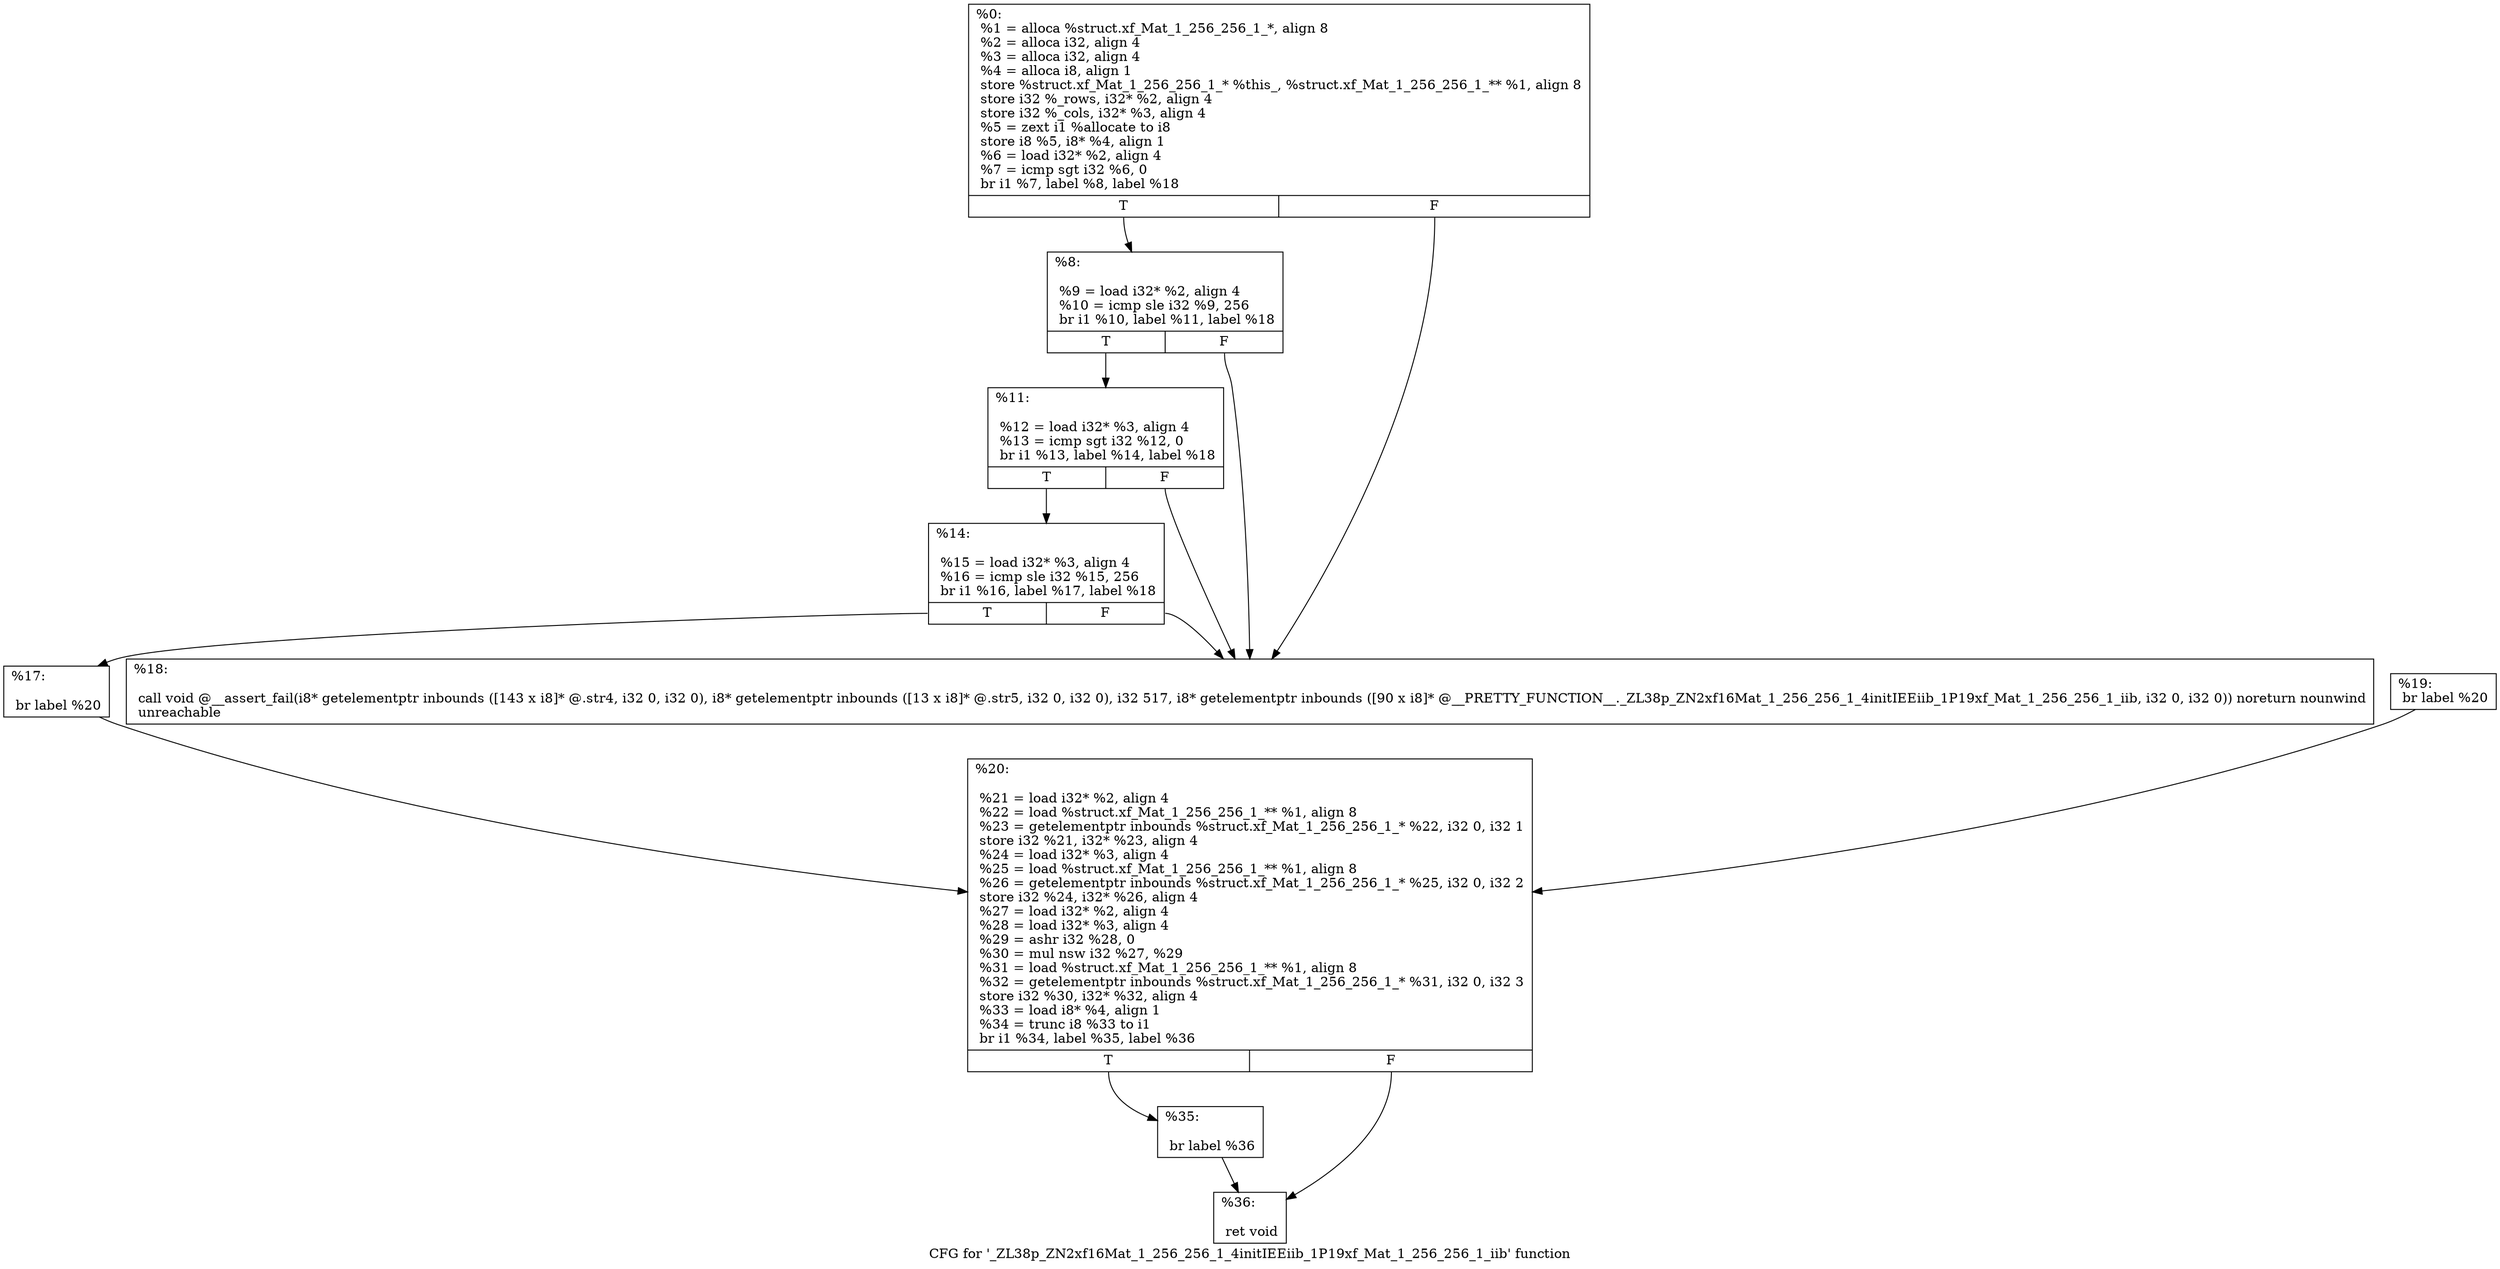 digraph "CFG for '_ZL38p_ZN2xf16Mat_1_256_256_1_4initIEEiib_1P19xf_Mat_1_256_256_1_iib' function" {
	label="CFG for '_ZL38p_ZN2xf16Mat_1_256_256_1_4initIEEiib_1P19xf_Mat_1_256_256_1_iib' function";

	Node0x3366e30 [shape=record,label="{%0:\l  %1 = alloca %struct.xf_Mat_1_256_256_1_*, align 8\l  %2 = alloca i32, align 4\l  %3 = alloca i32, align 4\l  %4 = alloca i8, align 1\l  store %struct.xf_Mat_1_256_256_1_* %this_, %struct.xf_Mat_1_256_256_1_** %1, align 8\l  store i32 %_rows, i32* %2, align 4\l  store i32 %_cols, i32* %3, align 4\l  %5 = zext i1 %allocate to i8\l  store i8 %5, i8* %4, align 1\l  %6 = load i32* %2, align 4\l  %7 = icmp sgt i32 %6, 0\l  br i1 %7, label %8, label %18\l|{<s0>T|<s1>F}}"];
	Node0x3366e30:s0 -> Node0x3367420;
	Node0x3366e30:s1 -> Node0x3367480;
	Node0x3367420 [shape=record,label="{%8:\l\l  %9 = load i32* %2, align 4\l  %10 = icmp sle i32 %9, 256\l  br i1 %10, label %11, label %18\l|{<s0>T|<s1>F}}"];
	Node0x3367420:s0 -> Node0x3367730;
	Node0x3367420:s1 -> Node0x3367480;
	Node0x3367730 [shape=record,label="{%11:\l\l  %12 = load i32* %3, align 4\l  %13 = icmp sgt i32 %12, 0\l  br i1 %13, label %14, label %18\l|{<s0>T|<s1>F}}"];
	Node0x3367730:s0 -> Node0x3367950;
	Node0x3367730:s1 -> Node0x3367480;
	Node0x3367950 [shape=record,label="{%14:\l\l  %15 = load i32* %3, align 4\l  %16 = icmp sle i32 %15, 256\l  br i1 %16, label %17, label %18\l|{<s0>T|<s1>F}}"];
	Node0x3367950:s0 -> Node0x3367b70;
	Node0x3367950:s1 -> Node0x3367480;
	Node0x3367b70 [shape=record,label="{%17:\l\l  br label %20\l}"];
	Node0x3367b70 -> Node0x3367c80;
	Node0x3367480 [shape=record,label="{%18:\l\l  call void @__assert_fail(i8* getelementptr inbounds ([143 x i8]* @.str4, i32 0, i32 0), i8* getelementptr inbounds ([13 x i8]* @.str5, i32 0, i32 0), i32 517, i8* getelementptr inbounds ([90 x i8]* @__PRETTY_FUNCTION__._ZL38p_ZN2xf16Mat_1_256_256_1_4initIEEiib_1P19xf_Mat_1_256_256_1_iib, i32 0, i32 0)) noreturn nounwind\l  unreachable\l}"];
	Node0x33680e0 [shape=record,label="{%19:                                                  \l  br label %20\l}"];
	Node0x33680e0 -> Node0x3367c80;
	Node0x3367c80 [shape=record,label="{%20:\l\l  %21 = load i32* %2, align 4\l  %22 = load %struct.xf_Mat_1_256_256_1_** %1, align 8\l  %23 = getelementptr inbounds %struct.xf_Mat_1_256_256_1_* %22, i32 0, i32 1\l  store i32 %21, i32* %23, align 4\l  %24 = load i32* %3, align 4\l  %25 = load %struct.xf_Mat_1_256_256_1_** %1, align 8\l  %26 = getelementptr inbounds %struct.xf_Mat_1_256_256_1_* %25, i32 0, i32 2\l  store i32 %24, i32* %26, align 4\l  %27 = load i32* %2, align 4\l  %28 = load i32* %3, align 4\l  %29 = ashr i32 %28, 0\l  %30 = mul nsw i32 %27, %29\l  %31 = load %struct.xf_Mat_1_256_256_1_** %1, align 8\l  %32 = getelementptr inbounds %struct.xf_Mat_1_256_256_1_* %31, i32 0, i32 3\l  store i32 %30, i32* %32, align 4\l  %33 = load i8* %4, align 1\l  %34 = trunc i8 %33 to i1\l  br i1 %34, label %35, label %36\l|{<s0>T|<s1>F}}"];
	Node0x3367c80:s0 -> Node0x3368b70;
	Node0x3367c80:s1 -> Node0x3368bd0;
	Node0x3368b70 [shape=record,label="{%35:\l\l  br label %36\l}"];
	Node0x3368b70 -> Node0x3368bd0;
	Node0x3368bd0 [shape=record,label="{%36:\l\l  ret void\l}"];
}
